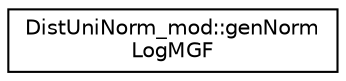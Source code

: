 digraph "Graphical Class Hierarchy"
{
 // LATEX_PDF_SIZE
  edge [fontname="Helvetica",fontsize="10",labelfontname="Helvetica",labelfontsize="10"];
  node [fontname="Helvetica",fontsize="10",shape=record];
  rankdir="LR";
  Node0 [label="DistUniNorm_mod::genNorm\lLogMGF",height=0.2,width=0.4,color="black", fillcolor="white", style="filled",URL="$interfaceDistUniNorm__mod_1_1genNormLogMGF.html",tooltip="Generate the value of Moment-Generating Function (MGF) of the Normal distribution."];
}
